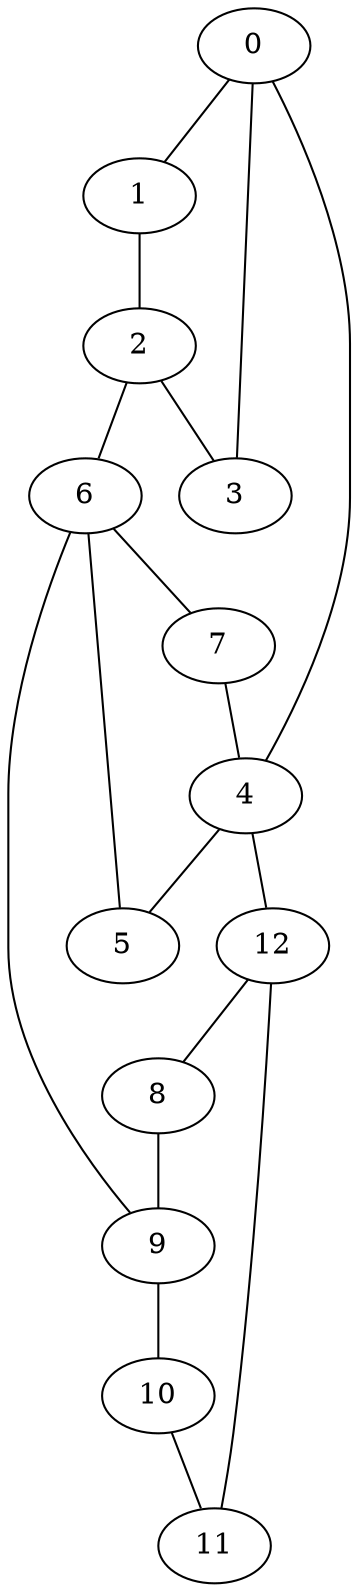 /* Created by igraph 0.7.1 */
graph {
  0;
  1;
  2;
  3;
  4;
  5;
  6;
  7;
  8;
  9;
  10;
  11;
  12;

  0--1;
  1--2;
  2--3;
  3--0;
  4--5;
  5--6;
  6--7;
  7--4;
  8--9;
  9--10;
  10--11;
  11--12;
  12--8;
  0--4;
  2--6;
  6--9;
  4--12;

}

